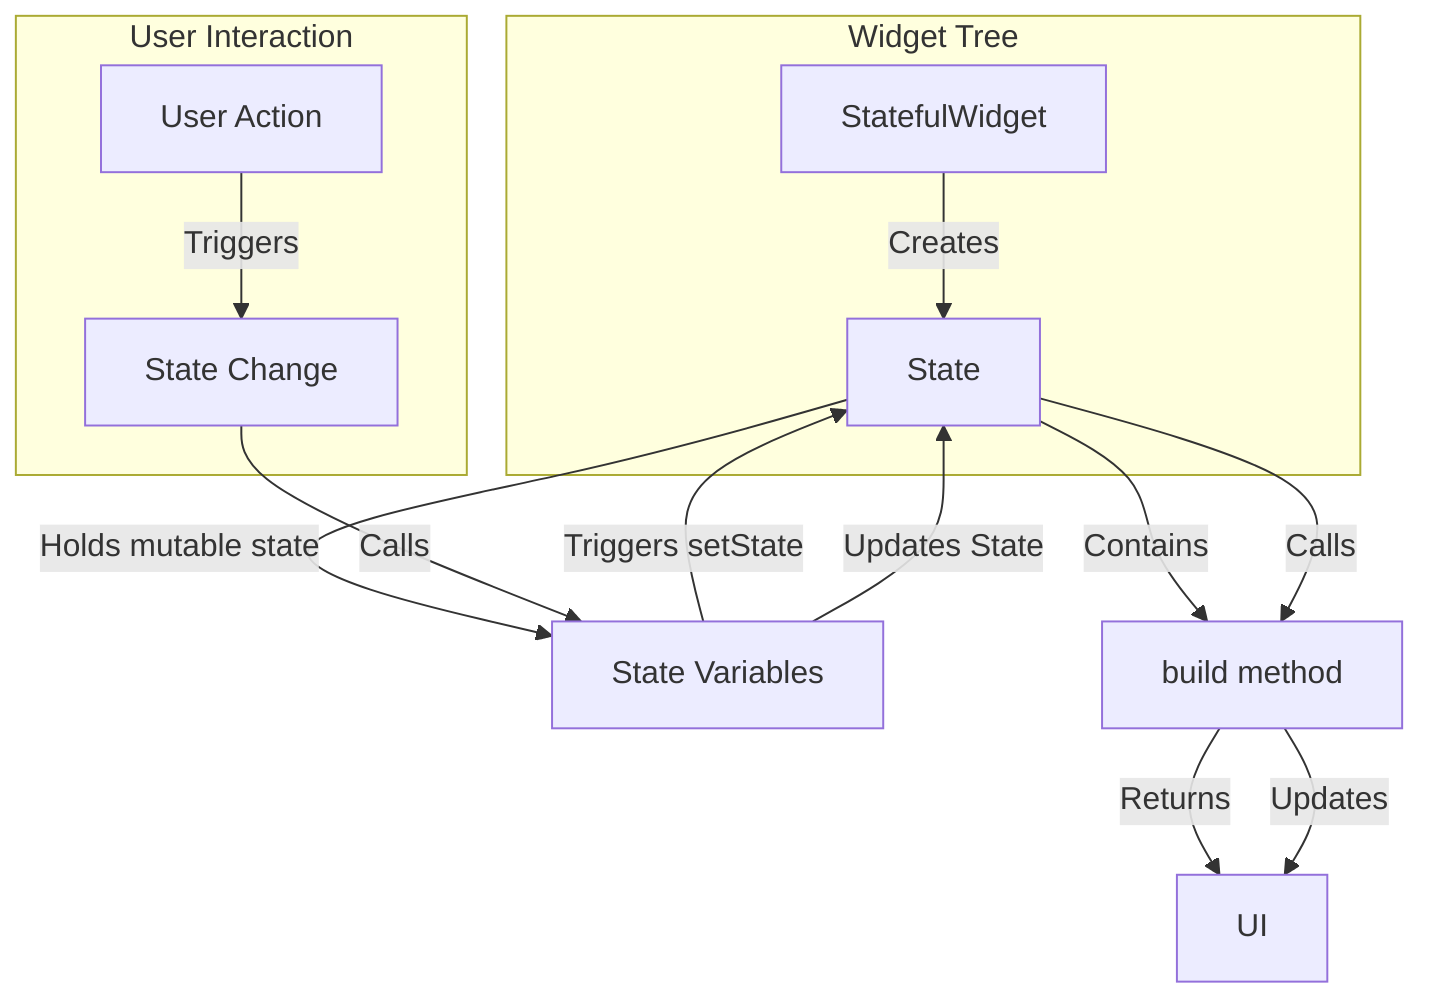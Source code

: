 graph TD
    subgraph Widget Tree
        A[StatefulWidget]
        B[State]
    end

    A -->|Creates| B
    B -->|Holds mutable state| C[State Variables]
    B -->|Contains| D[build method]
    D -->|Returns| E[UI]
    C -->|Triggers setState| B

    subgraph User Interaction
        F[User Action]
        G[State Change]
    end

    F -->|Triggers| G
    G -->|Calls| C
    C -->|Updates State| B
    B -->|Calls| D
    D -->|Updates| E